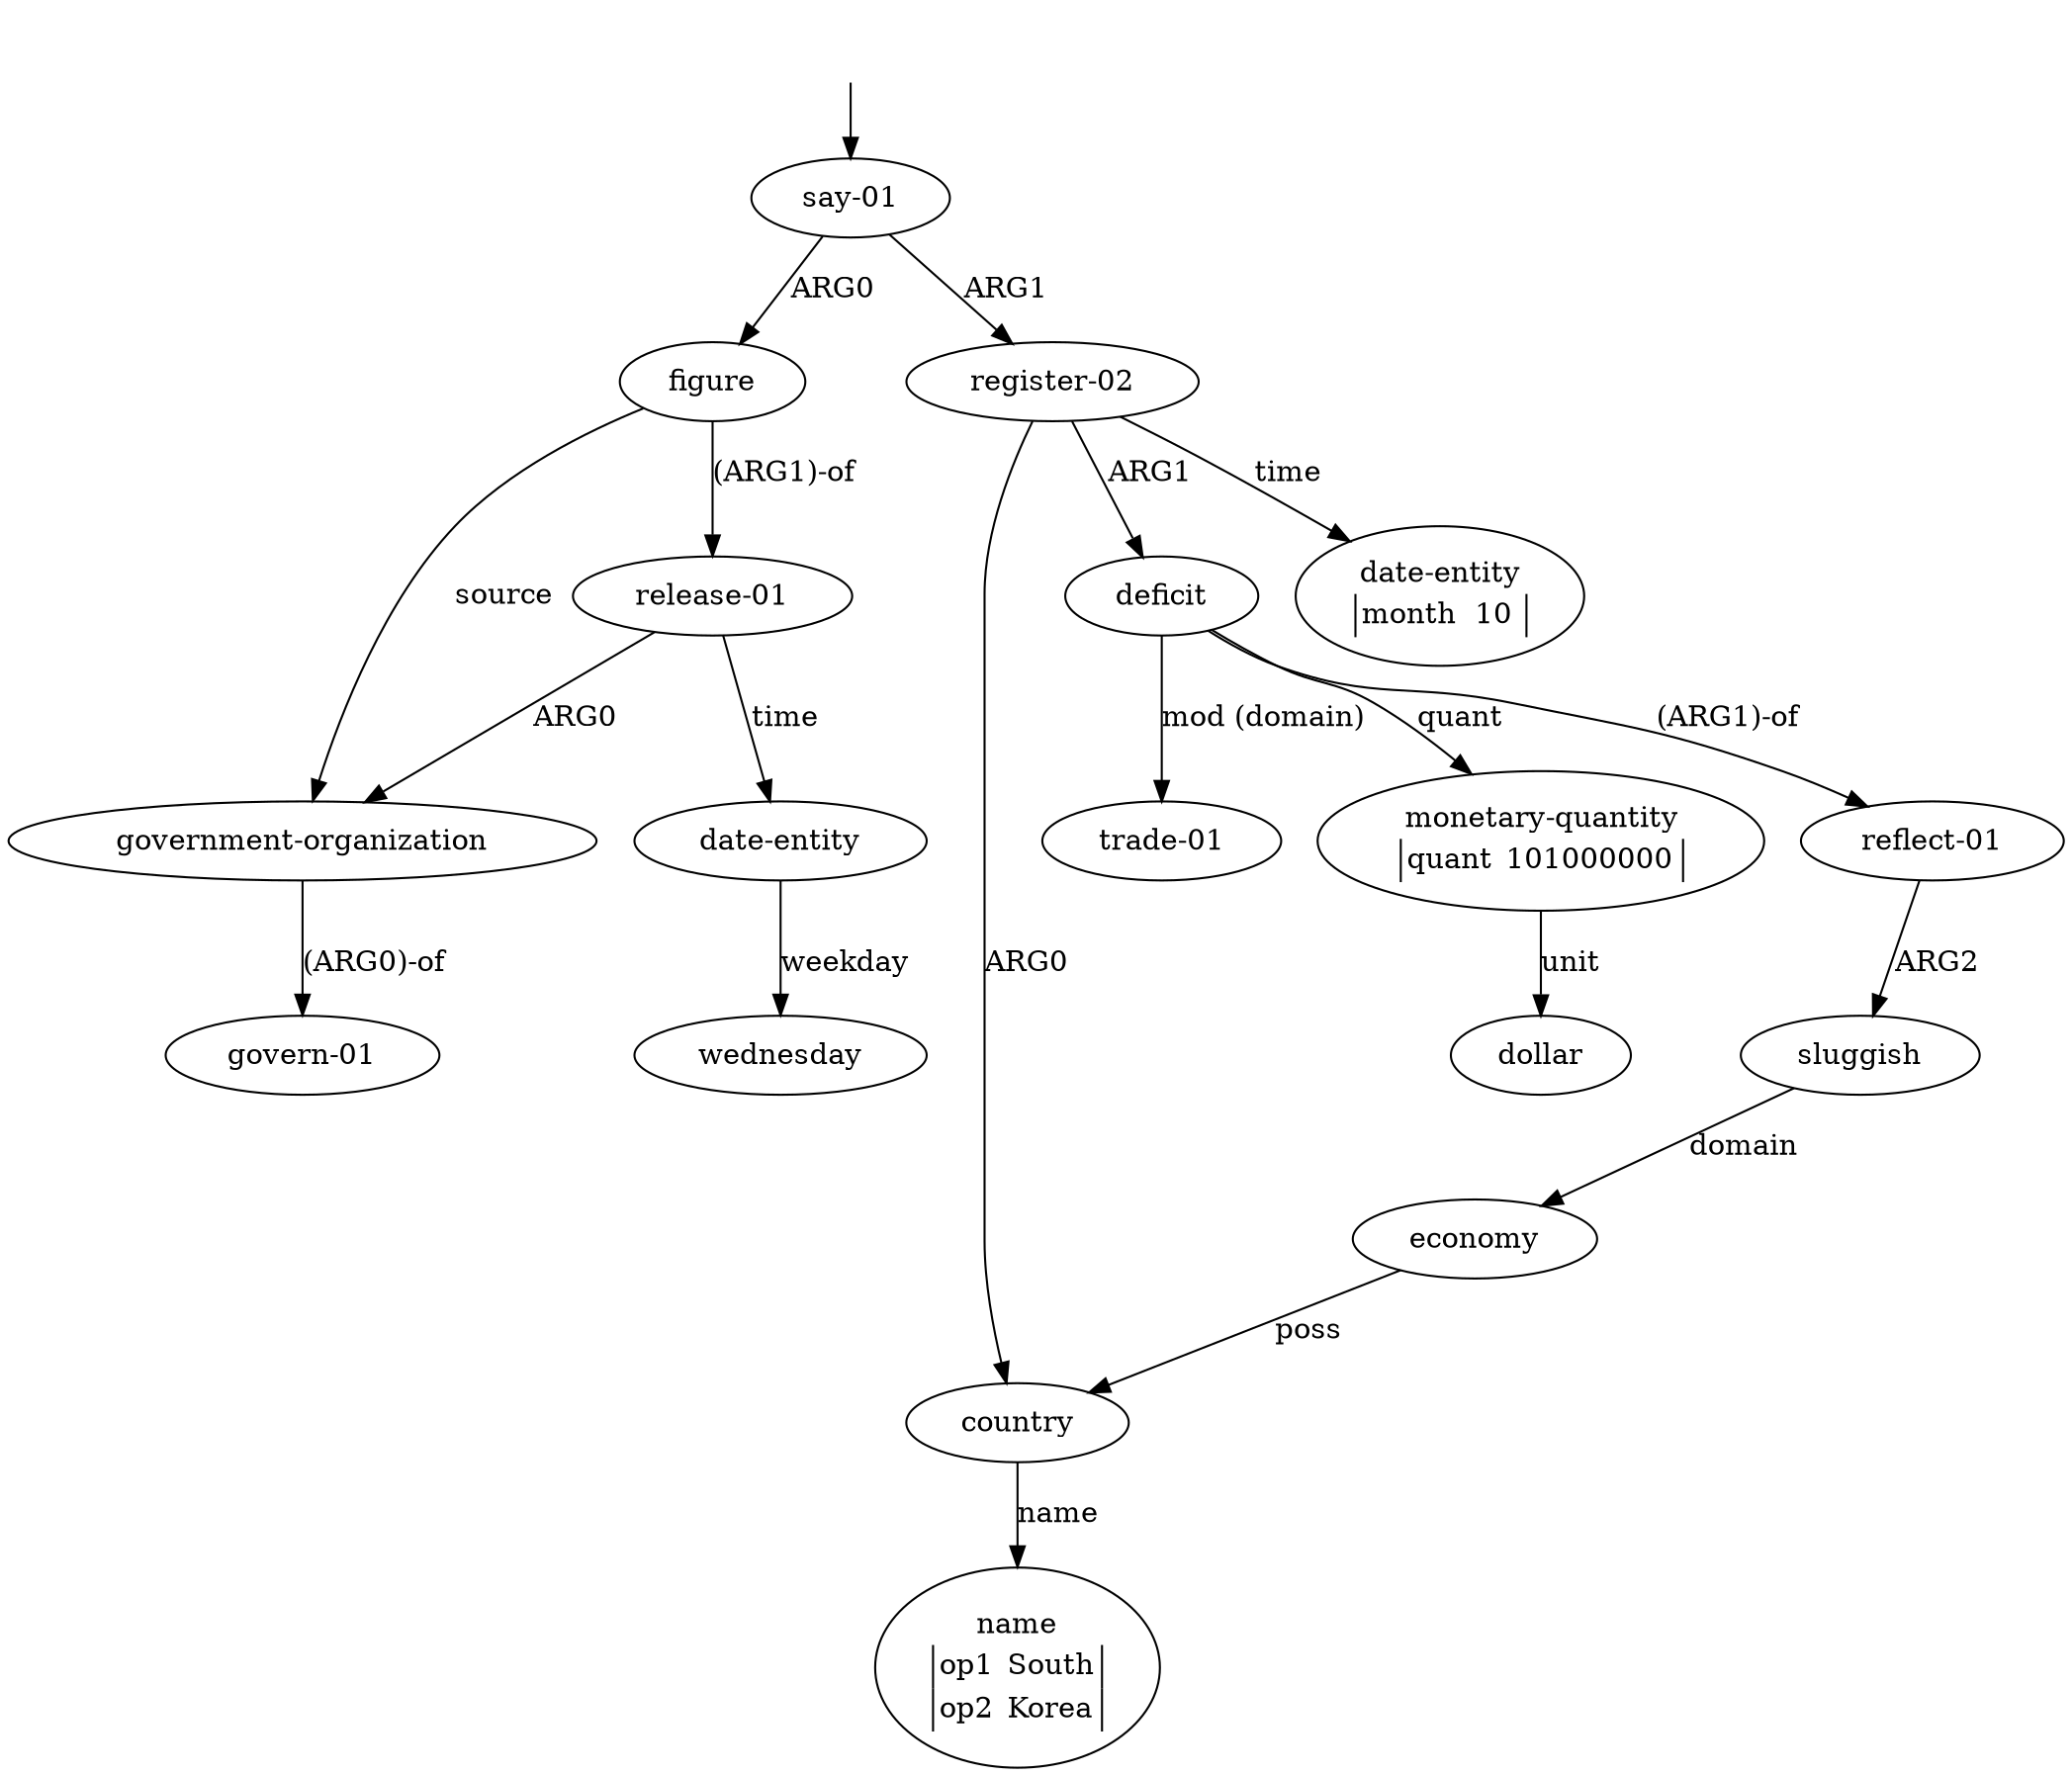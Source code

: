 digraph "20011001" {
  top [ style=invis ];
  top -> 0;
  0 [ label=<<table align="center" border="0" cellspacing="0"><tr><td colspan="2">say-01</td></tr></table>> ];
  1 [ label=<<table align="center" border="0" cellspacing="0"><tr><td colspan="2">figure</td></tr></table>> ];
  2 [ label=<<table align="center" border="0" cellspacing="0"><tr><td colspan="2">government-organization</td></tr></table>> ];
  3 [ label=<<table align="center" border="0" cellspacing="0"><tr><td colspan="2">govern-01</td></tr></table>> ];
  4 [ label=<<table align="center" border="0" cellspacing="0"><tr><td colspan="2">release-01</td></tr></table>> ];
  5 [ label=<<table align="center" border="0" cellspacing="0"><tr><td colspan="2">date-entity</td></tr></table>> ];
  6 [ label=<<table align="center" border="0" cellspacing="0"><tr><td colspan="2">wednesday</td></tr></table>> ];
  7 [ label=<<table align="center" border="0" cellspacing="0"><tr><td colspan="2">register-02</td></tr></table>> ];
  8 [ label=<<table align="center" border="0" cellspacing="0"><tr><td colspan="2">country</td></tr></table>> ];
  9 [ label=<<table align="center" border="0" cellspacing="0"><tr><td colspan="2">name</td></tr><tr><td sides="l" border="1" align="left">op1</td><td sides="r" border="1" align="left">South</td></tr><tr><td sides="l" border="1" align="left">op2</td><td sides="r" border="1" align="left">Korea</td></tr></table>> ];
  10 [ label=<<table align="center" border="0" cellspacing="0"><tr><td colspan="2">deficit</td></tr></table>> ];
  11 [ label=<<table align="center" border="0" cellspacing="0"><tr><td colspan="2">trade-01</td></tr></table>> ];
  12 [ label=<<table align="center" border="0" cellspacing="0"><tr><td colspan="2">monetary-quantity</td></tr><tr><td sides="l" border="1" align="left">quant</td><td sides="r" border="1" align="left">101000000</td></tr></table>> ];
  13 [ label=<<table align="center" border="0" cellspacing="0"><tr><td colspan="2">dollar</td></tr></table>> ];
  14 [ label=<<table align="center" border="0" cellspacing="0"><tr><td colspan="2">reflect-01</td></tr></table>> ];
  15 [ label=<<table align="center" border="0" cellspacing="0"><tr><td colspan="2">sluggish</td></tr></table>> ];
  16 [ label=<<table align="center" border="0" cellspacing="0"><tr><td colspan="2">economy</td></tr></table>> ];
  17 [ label=<<table align="center" border="0" cellspacing="0"><tr><td colspan="2">date-entity</td></tr><tr><td sides="l" border="1" align="left">month</td><td sides="r" border="1" align="left">10</td></tr></table>> ];
  0 -> 1 [ label="ARG0" ];
  1 -> 2 [ label="source" ];
  16 -> 8 [ label="poss" ];
  8 -> 9 [ label="name" ];
  7 -> 8 [ label="ARG0" ];
  7 -> 17 [ label="time" ];
  4 -> 2 [ label="ARG0" ];
  0 -> 7 [ label="ARG1" ];
  10 -> 12 [ label="quant" ];
  1 -> 4 [ label="(ARG1)-of" ];
  2 -> 3 [ label="(ARG0)-of" ];
  12 -> 13 [ label="unit" ];
  10 -> 14 [ label="(ARG1)-of" ];
  4 -> 5 [ label="time" ];
  14 -> 15 [ label="ARG2" ];
  7 -> 10 [ label="ARG1" ];
  15 -> 16 [ label="domain" ];
  5 -> 6 [ label="weekday" ];
  10 -> 11 [ label="mod (domain)" ];
}


